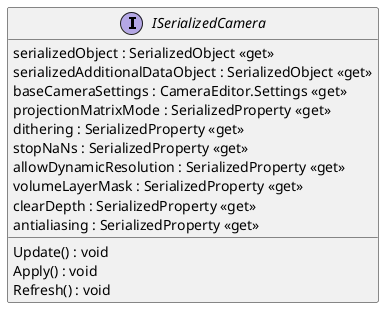@startuml
interface ISerializedCamera {
    serializedObject : SerializedObject <<get>>
    serializedAdditionalDataObject : SerializedObject <<get>>
    baseCameraSettings : CameraEditor.Settings <<get>>
    projectionMatrixMode : SerializedProperty <<get>>
    dithering : SerializedProperty <<get>>
    stopNaNs : SerializedProperty <<get>>
    allowDynamicResolution : SerializedProperty <<get>>
    volumeLayerMask : SerializedProperty <<get>>
    clearDepth : SerializedProperty <<get>>
    antialiasing : SerializedProperty <<get>>
    Update() : void
    Apply() : void
    Refresh() : void
}
@enduml
